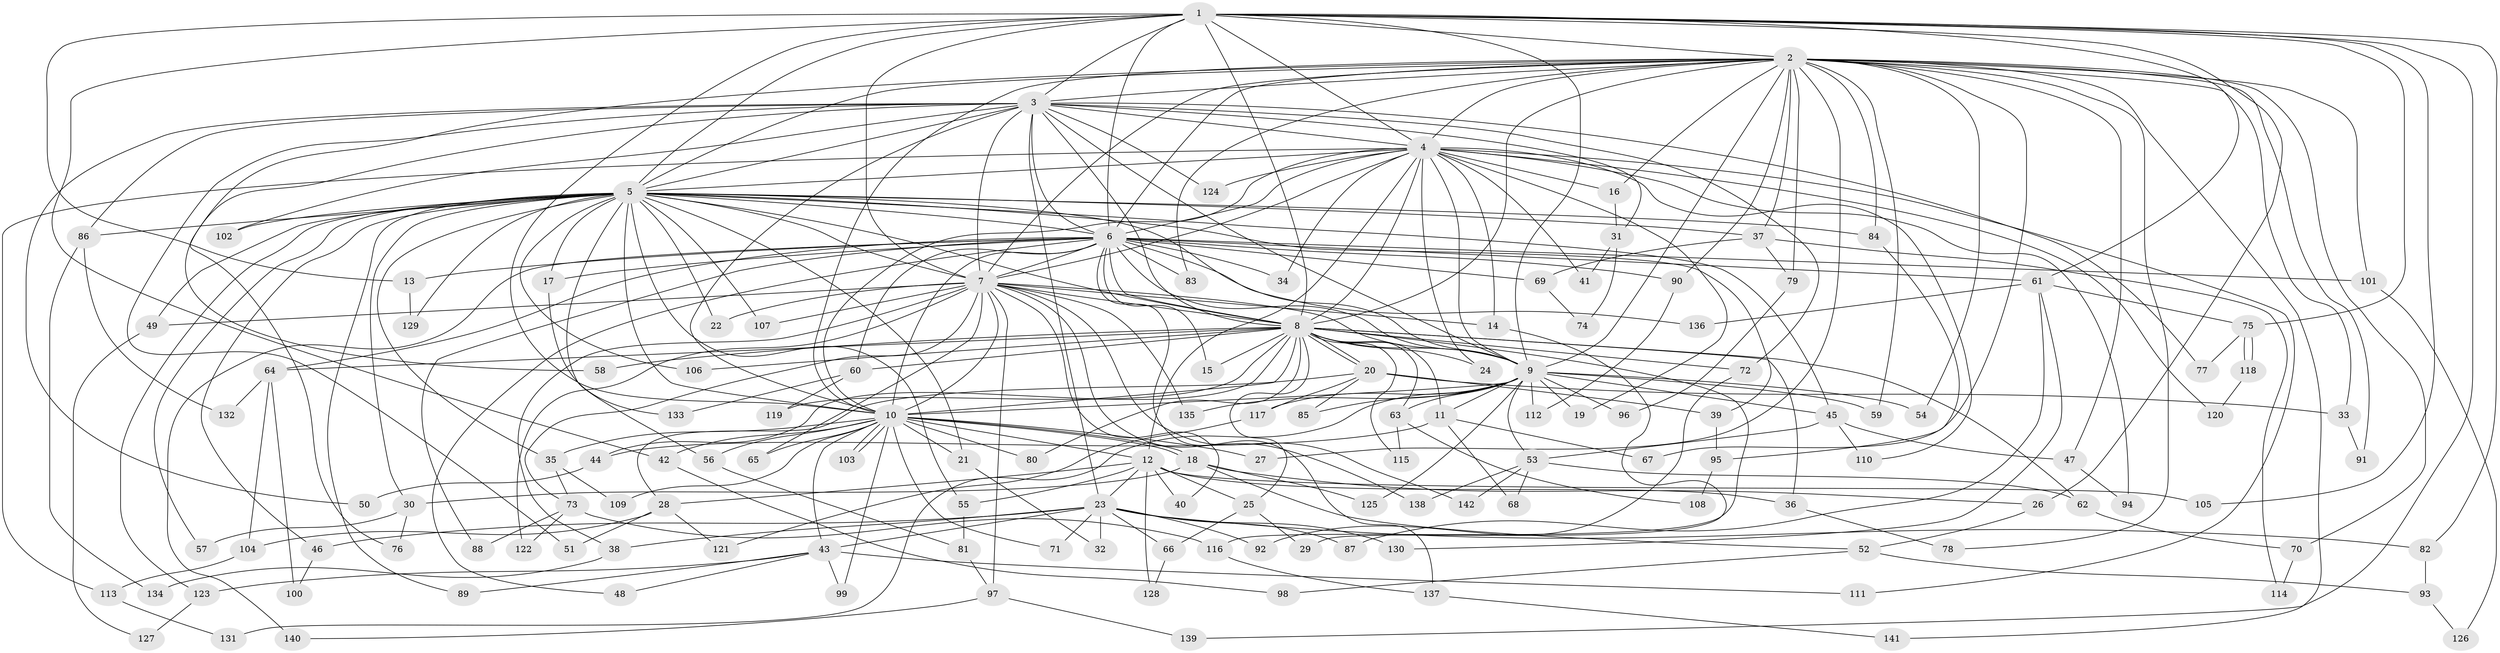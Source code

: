 // coarse degree distribution, {11: 0.014084507042253521, 44: 0.014084507042253521, 27: 0.014084507042253521, 13: 0.014084507042253521, 17: 0.014084507042253521, 16: 0.014084507042253521, 8: 0.014084507042253521, 3: 0.18309859154929578, 1: 0.056338028169014086, 4: 0.08450704225352113, 2: 0.49295774647887325, 7: 0.028169014084507043, 6: 0.014084507042253521, 5: 0.04225352112676056}
// Generated by graph-tools (version 1.1) at 2025/17/03/04/25 18:17:29]
// undirected, 142 vertices, 309 edges
graph export_dot {
graph [start="1"]
  node [color=gray90,style=filled];
  1;
  2;
  3;
  4;
  5;
  6;
  7;
  8;
  9;
  10;
  11;
  12;
  13;
  14;
  15;
  16;
  17;
  18;
  19;
  20;
  21;
  22;
  23;
  24;
  25;
  26;
  27;
  28;
  29;
  30;
  31;
  32;
  33;
  34;
  35;
  36;
  37;
  38;
  39;
  40;
  41;
  42;
  43;
  44;
  45;
  46;
  47;
  48;
  49;
  50;
  51;
  52;
  53;
  54;
  55;
  56;
  57;
  58;
  59;
  60;
  61;
  62;
  63;
  64;
  65;
  66;
  67;
  68;
  69;
  70;
  71;
  72;
  73;
  74;
  75;
  76;
  77;
  78;
  79;
  80;
  81;
  82;
  83;
  84;
  85;
  86;
  87;
  88;
  89;
  90;
  91;
  92;
  93;
  94;
  95;
  96;
  97;
  98;
  99;
  100;
  101;
  102;
  103;
  104;
  105;
  106;
  107;
  108;
  109;
  110;
  111;
  112;
  113;
  114;
  115;
  116;
  117;
  118;
  119;
  120;
  121;
  122;
  123;
  124;
  125;
  126;
  127;
  128;
  129;
  130;
  131;
  132;
  133;
  134;
  135;
  136;
  137;
  138;
  139;
  140;
  141;
  142;
  1 -- 2;
  1 -- 3;
  1 -- 4;
  1 -- 5;
  1 -- 6;
  1 -- 7;
  1 -- 8;
  1 -- 9;
  1 -- 10;
  1 -- 13;
  1 -- 26;
  1 -- 42;
  1 -- 61;
  1 -- 75;
  1 -- 82;
  1 -- 105;
  1 -- 139;
  2 -- 3;
  2 -- 4;
  2 -- 5;
  2 -- 6;
  2 -- 7;
  2 -- 8;
  2 -- 9;
  2 -- 10;
  2 -- 16;
  2 -- 27;
  2 -- 33;
  2 -- 37;
  2 -- 47;
  2 -- 54;
  2 -- 59;
  2 -- 67;
  2 -- 70;
  2 -- 76;
  2 -- 78;
  2 -- 79;
  2 -- 83;
  2 -- 84;
  2 -- 90;
  2 -- 91;
  2 -- 101;
  2 -- 141;
  3 -- 4;
  3 -- 5;
  3 -- 6;
  3 -- 7;
  3 -- 8;
  3 -- 9;
  3 -- 10;
  3 -- 23;
  3 -- 31;
  3 -- 50;
  3 -- 51;
  3 -- 58;
  3 -- 72;
  3 -- 77;
  3 -- 86;
  3 -- 102;
  3 -- 124;
  4 -- 5;
  4 -- 6;
  4 -- 7;
  4 -- 8;
  4 -- 9;
  4 -- 10;
  4 -- 12;
  4 -- 14;
  4 -- 16;
  4 -- 19;
  4 -- 24;
  4 -- 34;
  4 -- 41;
  4 -- 94;
  4 -- 110;
  4 -- 111;
  4 -- 113;
  4 -- 120;
  4 -- 124;
  5 -- 6;
  5 -- 7;
  5 -- 8;
  5 -- 9;
  5 -- 10;
  5 -- 17;
  5 -- 21;
  5 -- 22;
  5 -- 30;
  5 -- 35;
  5 -- 37;
  5 -- 39;
  5 -- 45;
  5 -- 46;
  5 -- 49;
  5 -- 55;
  5 -- 56;
  5 -- 57;
  5 -- 84;
  5 -- 86;
  5 -- 89;
  5 -- 102;
  5 -- 106;
  5 -- 107;
  5 -- 123;
  5 -- 129;
  6 -- 7;
  6 -- 8;
  6 -- 9;
  6 -- 10;
  6 -- 13;
  6 -- 15;
  6 -- 17;
  6 -- 34;
  6 -- 48;
  6 -- 60;
  6 -- 61;
  6 -- 64;
  6 -- 69;
  6 -- 83;
  6 -- 88;
  6 -- 90;
  6 -- 101;
  6 -- 136;
  6 -- 137;
  6 -- 140;
  7 -- 8;
  7 -- 9;
  7 -- 10;
  7 -- 14;
  7 -- 22;
  7 -- 38;
  7 -- 40;
  7 -- 49;
  7 -- 65;
  7 -- 73;
  7 -- 97;
  7 -- 107;
  7 -- 122;
  7 -- 135;
  7 -- 138;
  7 -- 142;
  8 -- 9;
  8 -- 10;
  8 -- 11;
  8 -- 15;
  8 -- 20;
  8 -- 20;
  8 -- 24;
  8 -- 25;
  8 -- 36;
  8 -- 44;
  8 -- 58;
  8 -- 60;
  8 -- 62;
  8 -- 63;
  8 -- 64;
  8 -- 72;
  8 -- 80;
  8 -- 106;
  8 -- 115;
  8 -- 116;
  8 -- 119;
  9 -- 10;
  9 -- 11;
  9 -- 19;
  9 -- 45;
  9 -- 53;
  9 -- 54;
  9 -- 59;
  9 -- 63;
  9 -- 85;
  9 -- 96;
  9 -- 112;
  9 -- 117;
  9 -- 125;
  9 -- 131;
  9 -- 135;
  10 -- 12;
  10 -- 18;
  10 -- 18;
  10 -- 21;
  10 -- 27;
  10 -- 35;
  10 -- 42;
  10 -- 43;
  10 -- 56;
  10 -- 65;
  10 -- 71;
  10 -- 80;
  10 -- 99;
  10 -- 103;
  10 -- 103;
  10 -- 109;
  11 -- 44;
  11 -- 67;
  11 -- 68;
  12 -- 23;
  12 -- 25;
  12 -- 28;
  12 -- 36;
  12 -- 40;
  12 -- 55;
  12 -- 105;
  12 -- 128;
  13 -- 129;
  14 -- 29;
  16 -- 31;
  17 -- 133;
  18 -- 26;
  18 -- 30;
  18 -- 52;
  18 -- 125;
  20 -- 28;
  20 -- 33;
  20 -- 39;
  20 -- 85;
  20 -- 117;
  21 -- 32;
  23 -- 32;
  23 -- 38;
  23 -- 43;
  23 -- 46;
  23 -- 66;
  23 -- 71;
  23 -- 82;
  23 -- 87;
  23 -- 92;
  23 -- 130;
  25 -- 29;
  25 -- 66;
  26 -- 52;
  28 -- 51;
  28 -- 104;
  28 -- 121;
  30 -- 57;
  30 -- 76;
  31 -- 41;
  31 -- 74;
  33 -- 91;
  35 -- 73;
  35 -- 109;
  36 -- 78;
  37 -- 69;
  37 -- 79;
  37 -- 114;
  38 -- 134;
  39 -- 95;
  42 -- 98;
  43 -- 48;
  43 -- 89;
  43 -- 99;
  43 -- 111;
  43 -- 123;
  44 -- 50;
  45 -- 47;
  45 -- 53;
  45 -- 110;
  46 -- 100;
  47 -- 94;
  49 -- 127;
  52 -- 93;
  52 -- 98;
  53 -- 62;
  53 -- 68;
  53 -- 138;
  53 -- 142;
  55 -- 81;
  56 -- 81;
  60 -- 119;
  60 -- 133;
  61 -- 75;
  61 -- 87;
  61 -- 130;
  61 -- 136;
  62 -- 70;
  63 -- 108;
  63 -- 115;
  64 -- 100;
  64 -- 104;
  64 -- 132;
  66 -- 128;
  69 -- 74;
  70 -- 114;
  72 -- 92;
  73 -- 88;
  73 -- 116;
  73 -- 122;
  75 -- 77;
  75 -- 118;
  75 -- 118;
  79 -- 96;
  81 -- 97;
  82 -- 93;
  84 -- 95;
  86 -- 132;
  86 -- 134;
  90 -- 112;
  93 -- 126;
  95 -- 108;
  97 -- 139;
  97 -- 140;
  101 -- 126;
  104 -- 113;
  113 -- 131;
  116 -- 137;
  117 -- 121;
  118 -- 120;
  123 -- 127;
  137 -- 141;
}
